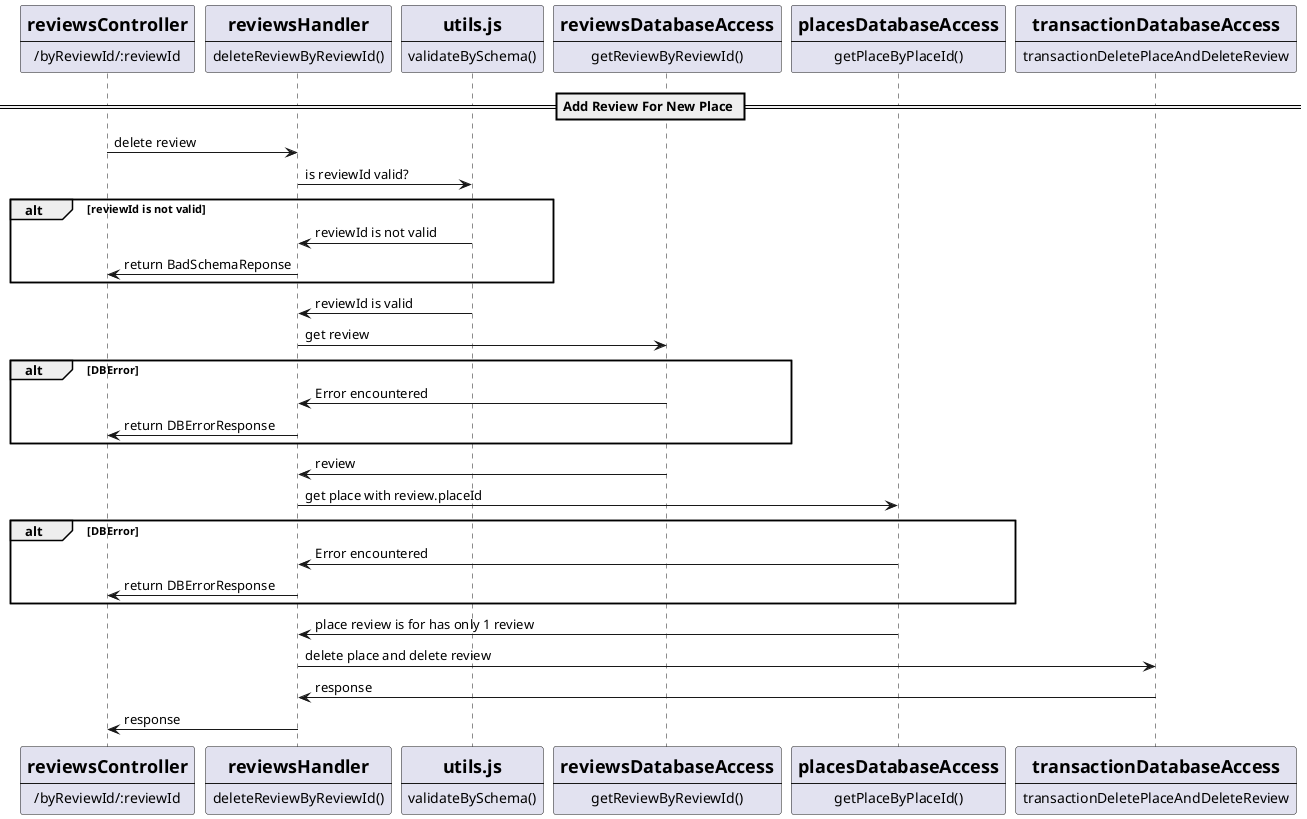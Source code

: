 @startuml Add Review

participant endpoint [
    =reviewsController
    ----
    /byReviewId/:reviewId
]

participant deleteReviewByReviewId [
    =reviewsHandler
    ----
    deleteReviewByReviewId()
]

participant validateBySchema [
    =utils.js
    ----
    validateBySchema()
]

participant getReviewByReviewId [
    =reviewsDatabaseAccess
    ----
    getReviewByReviewId()
]

participant getPlaceByPlaceId [
    =placesDatabaseAccess
    ----
    getPlaceByPlaceId()
]

participant transactionDeletePlaceAndDeleteReview [
    =transactionDatabaseAccess
    ----
    transactionDeletePlaceAndDeleteReview
]

== Add Review For New Place ==
endpoint -> deleteReviewByReviewId: delete review
deleteReviewByReviewId -> validateBySchema: is reviewId valid?
alt reviewId is not valid
    validateBySchema -> deleteReviewByReviewId: reviewId is not valid
    deleteReviewByReviewId -> endpoint: return BadSchemaReponse
end
validateBySchema -> deleteReviewByReviewId: reviewId is valid
deleteReviewByReviewId -> getReviewByReviewId: get review
alt DBError
    getReviewByReviewId -> deleteReviewByReviewId: Error encountered
    deleteReviewByReviewId -> endpoint: return DBErrorResponse
end
getReviewByReviewId -> deleteReviewByReviewId: review
deleteReviewByReviewId -> getPlaceByPlaceId: get place with review.placeId
alt DBError
    getPlaceByPlaceId -> deleteReviewByReviewId: Error encountered
    deleteReviewByReviewId -> endpoint: return DBErrorResponse
end
getPlaceByPlaceId -> deleteReviewByReviewId: place review is for has only 1 review
deleteReviewByReviewId -> transactionDeletePlaceAndDeleteReview: delete place and delete review
transactionDeletePlaceAndDeleteReview -> deleteReviewByReviewId: response
deleteReviewByReviewId -> endpoint: response
